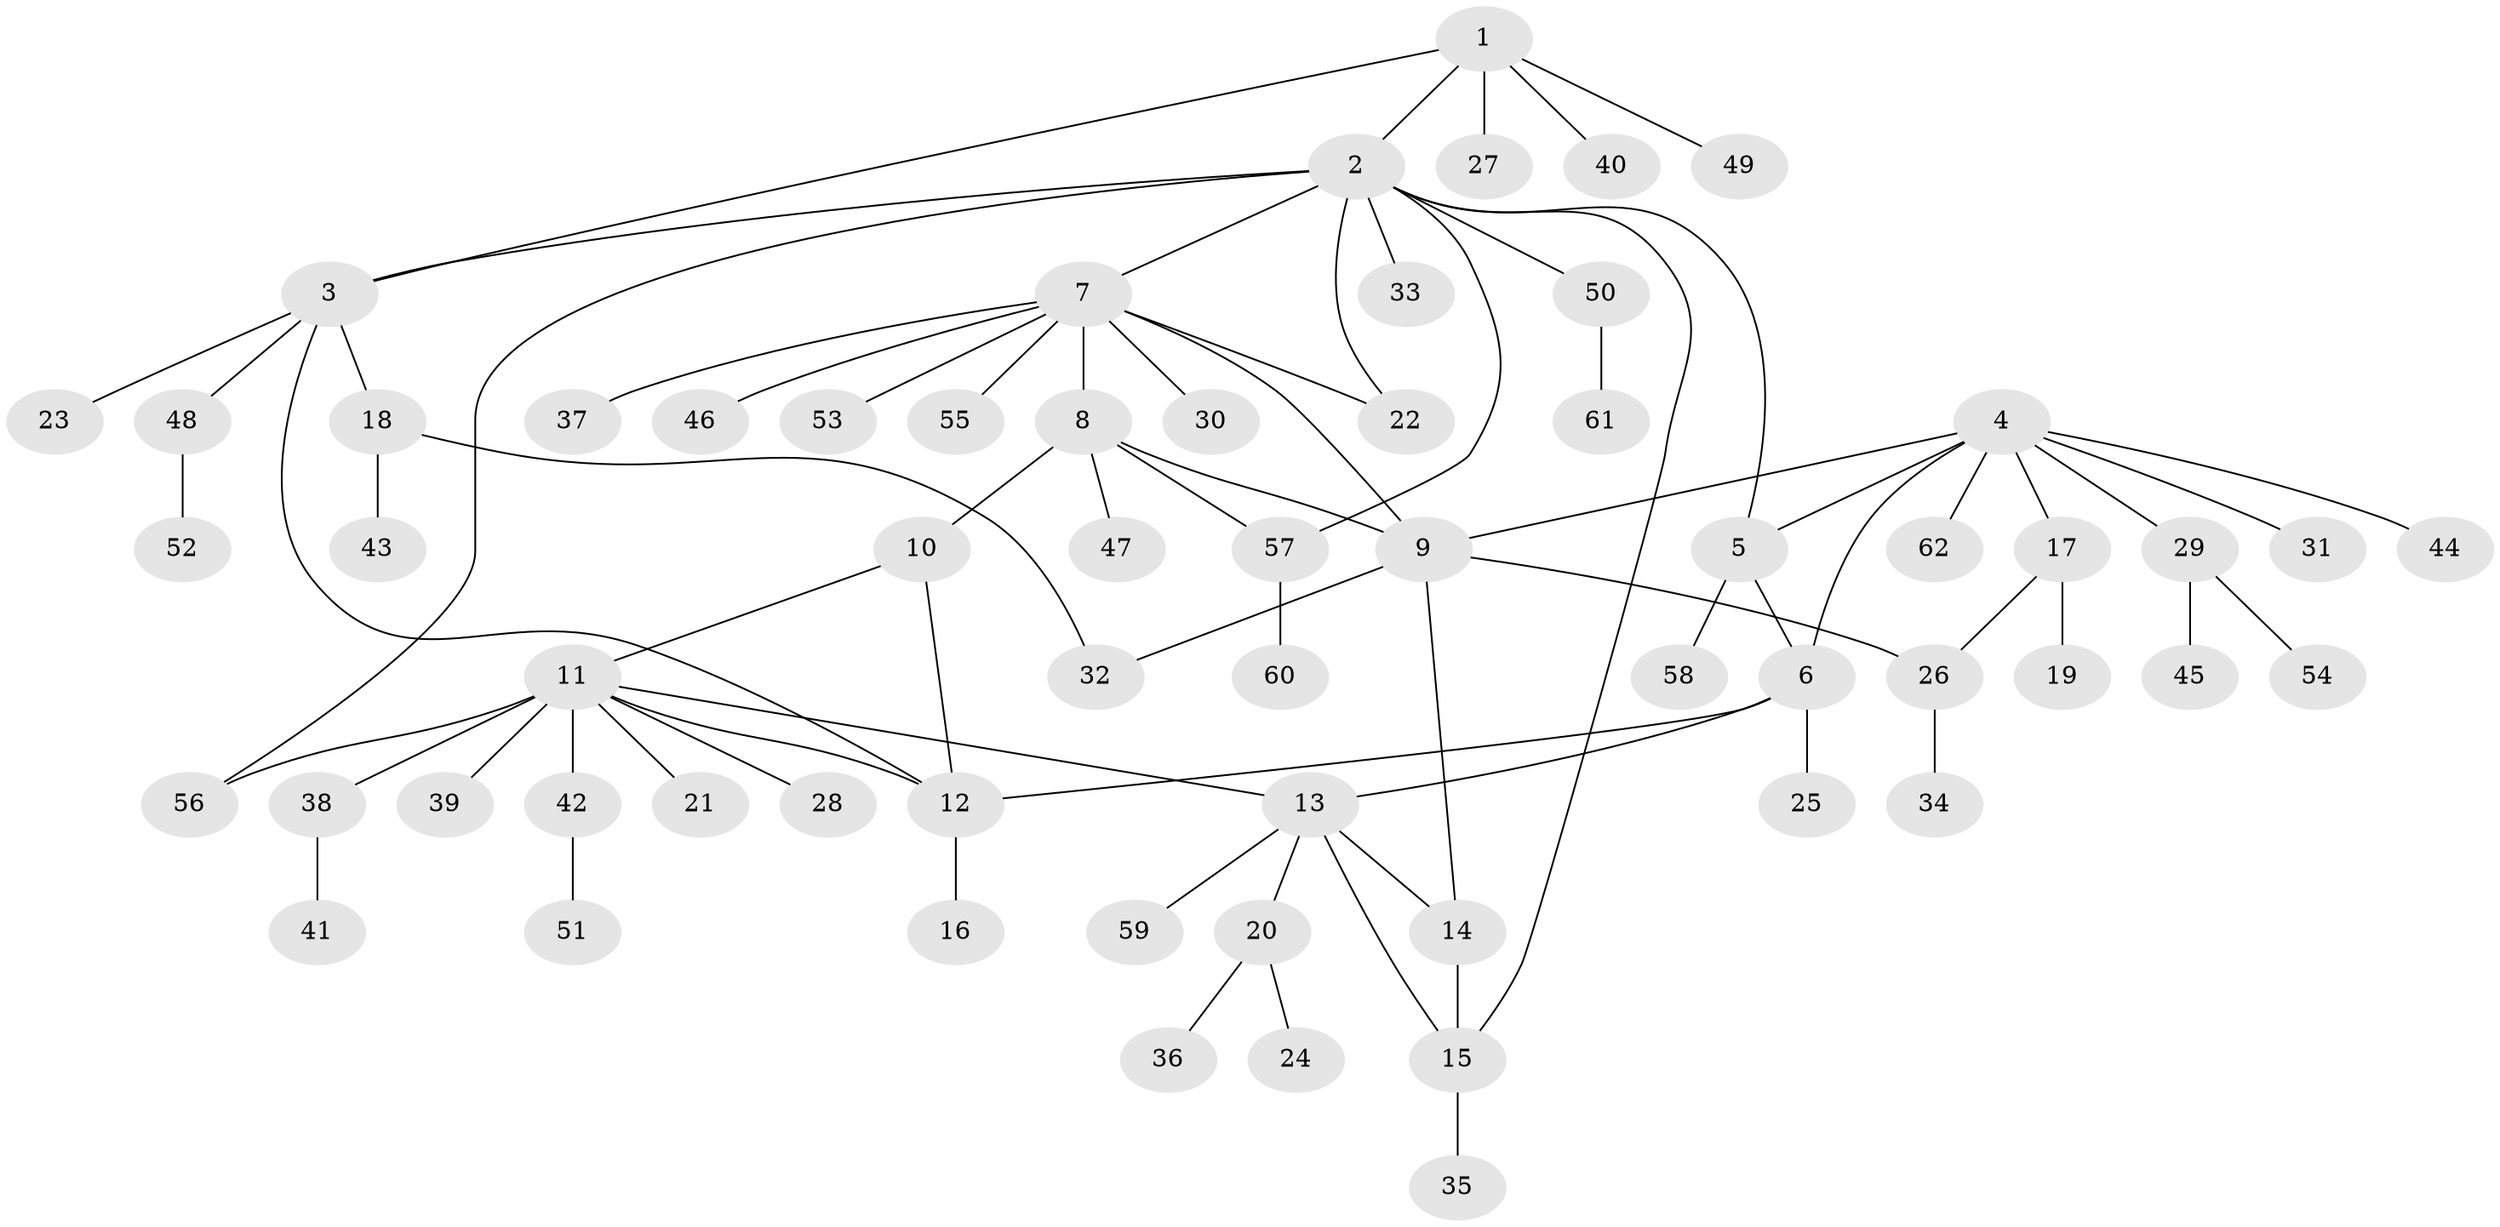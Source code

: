 // coarse degree distribution, {8: 0.03225806451612903, 7: 0.0967741935483871, 4: 0.16129032258064516, 1: 0.5806451612903226, 5: 0.03225806451612903, 2: 0.0967741935483871}
// Generated by graph-tools (version 1.1) at 2025/58/03/04/25 21:58:50]
// undirected, 62 vertices, 77 edges
graph export_dot {
graph [start="1"]
  node [color=gray90,style=filled];
  1;
  2;
  3;
  4;
  5;
  6;
  7;
  8;
  9;
  10;
  11;
  12;
  13;
  14;
  15;
  16;
  17;
  18;
  19;
  20;
  21;
  22;
  23;
  24;
  25;
  26;
  27;
  28;
  29;
  30;
  31;
  32;
  33;
  34;
  35;
  36;
  37;
  38;
  39;
  40;
  41;
  42;
  43;
  44;
  45;
  46;
  47;
  48;
  49;
  50;
  51;
  52;
  53;
  54;
  55;
  56;
  57;
  58;
  59;
  60;
  61;
  62;
  1 -- 2;
  1 -- 3;
  1 -- 27;
  1 -- 40;
  1 -- 49;
  2 -- 3;
  2 -- 5;
  2 -- 7;
  2 -- 15;
  2 -- 22;
  2 -- 33;
  2 -- 50;
  2 -- 56;
  2 -- 57;
  3 -- 12;
  3 -- 18;
  3 -- 23;
  3 -- 48;
  4 -- 5;
  4 -- 6;
  4 -- 9;
  4 -- 17;
  4 -- 29;
  4 -- 31;
  4 -- 44;
  4 -- 62;
  5 -- 6;
  5 -- 58;
  6 -- 12;
  6 -- 13;
  6 -- 25;
  7 -- 8;
  7 -- 9;
  7 -- 22;
  7 -- 30;
  7 -- 37;
  7 -- 46;
  7 -- 53;
  7 -- 55;
  8 -- 9;
  8 -- 10;
  8 -- 47;
  8 -- 57;
  9 -- 14;
  9 -- 26;
  9 -- 32;
  10 -- 11;
  10 -- 12;
  11 -- 12;
  11 -- 13;
  11 -- 21;
  11 -- 28;
  11 -- 38;
  11 -- 39;
  11 -- 42;
  11 -- 56;
  12 -- 16;
  13 -- 14;
  13 -- 15;
  13 -- 20;
  13 -- 59;
  14 -- 15;
  15 -- 35;
  17 -- 19;
  17 -- 26;
  18 -- 32;
  18 -- 43;
  20 -- 24;
  20 -- 36;
  26 -- 34;
  29 -- 45;
  29 -- 54;
  38 -- 41;
  42 -- 51;
  48 -- 52;
  50 -- 61;
  57 -- 60;
}

